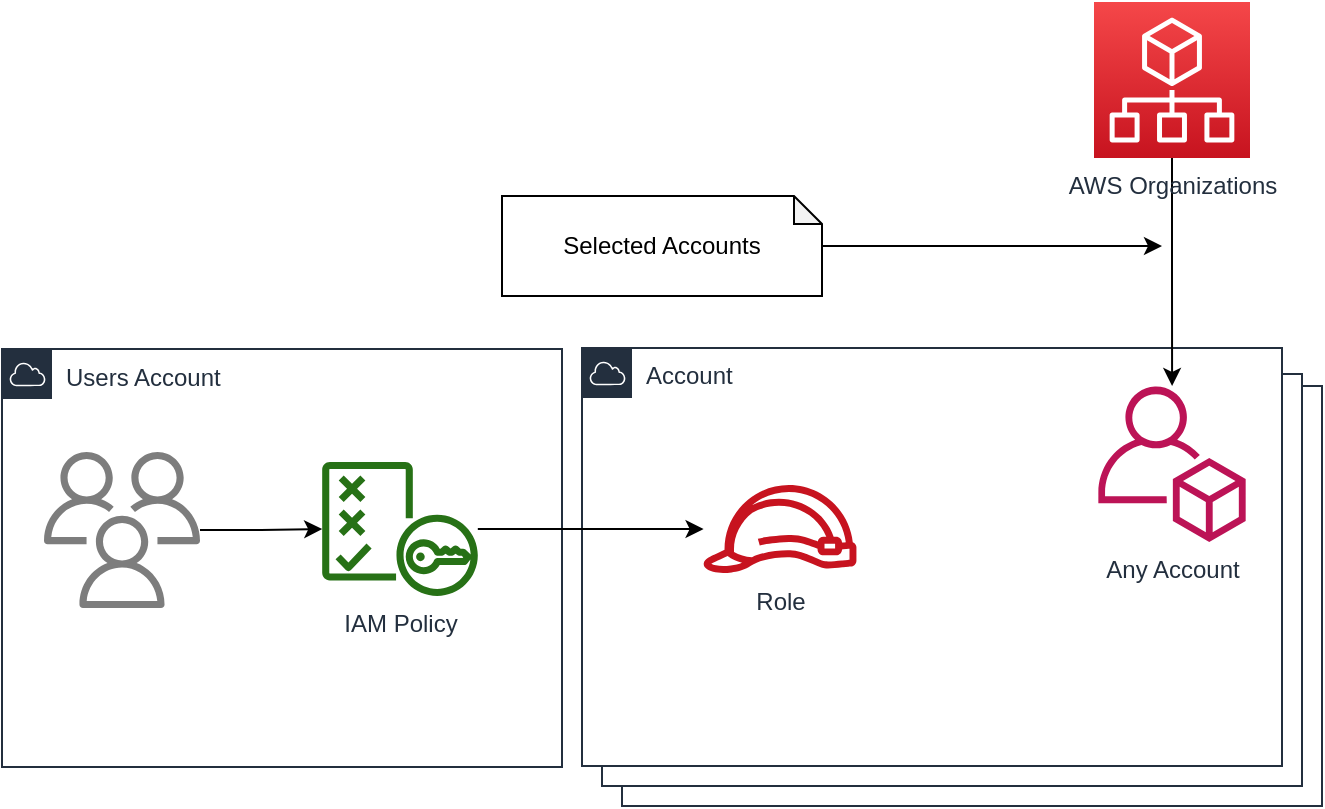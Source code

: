 <mxfile version="12.4.2" type="device" pages="1"><diagram id="2RtYLWlDNWbUnn51Y8WS" name="Page-1"><mxGraphModel dx="1106" dy="784" grid="1" gridSize="10" guides="1" tooltips="1" connect="1" arrows="1" fold="1" page="1" pageScale="1" pageWidth="827" pageHeight="1169" math="0" shadow="0"><root><mxCell id="0"/><mxCell id="1" parent="0"/><mxCell id="QVq7TnH4wLhP89ERpEUg-1" value="Users Account" style="points=[[0,0],[0.25,0],[0.5,0],[0.75,0],[1,0],[1,0.25],[1,0.5],[1,0.75],[1,1],[0.75,1],[0.5,1],[0.25,1],[0,1],[0,0.75],[0,0.5],[0,0.25]];outlineConnect=0;gradientColor=none;html=1;whiteSpace=wrap;fontSize=12;fontStyle=0;shape=mxgraph.aws4.group;grIcon=mxgraph.aws4.group_aws_cloud;strokeColor=#232F3E;fillColor=#ffffff;verticalAlign=top;align=left;spacingLeft=30;fontColor=#232F3E;dashed=0;" parent="1" vertex="1"><mxGeometry x="150" y="201.5" width="280" height="209" as="geometry"/></mxCell><mxCell id="QVq7TnH4wLhP89ERpEUg-2" value="Account" style="points=[[0,0],[0.25,0],[0.5,0],[0.75,0],[1,0],[1,0.25],[1,0.5],[1,0.75],[1,1],[0.75,1],[0.5,1],[0.25,1],[0,1],[0,0.75],[0,0.5],[0,0.25]];outlineConnect=0;gradientColor=none;html=1;whiteSpace=wrap;fontSize=12;fontStyle=0;shape=mxgraph.aws4.group;grIcon=mxgraph.aws4.group_aws_cloud;strokeColor=#232F3E;fillColor=#ffffff;verticalAlign=top;align=left;spacingLeft=30;fontColor=#232F3E;dashed=0;" parent="1" vertex="1"><mxGeometry x="460" y="220" width="350" height="210" as="geometry"/></mxCell><mxCell id="QVq7TnH4wLhP89ERpEUg-3" value="Account" style="points=[[0,0],[0.25,0],[0.5,0],[0.75,0],[1,0],[1,0.25],[1,0.5],[1,0.75],[1,1],[0.75,1],[0.5,1],[0.25,1],[0,1],[0,0.75],[0,0.5],[0,0.25]];outlineConnect=0;gradientColor=none;html=1;whiteSpace=wrap;fontSize=12;fontStyle=0;shape=mxgraph.aws4.group;grIcon=mxgraph.aws4.group_aws_cloud;strokeColor=#232F3E;fillColor=#ffffff;verticalAlign=top;align=left;spacingLeft=30;fontColor=#232F3E;dashed=0;" parent="1" vertex="1"><mxGeometry x="450" y="214" width="350" height="206" as="geometry"/></mxCell><mxCell id="QVq7TnH4wLhP89ERpEUg-4" value="Account" style="points=[[0,0],[0.25,0],[0.5,0],[0.75,0],[1,0],[1,0.25],[1,0.5],[1,0.75],[1,1],[0.75,1],[0.5,1],[0.25,1],[0,1],[0,0.75],[0,0.5],[0,0.25]];outlineConnect=0;gradientColor=none;html=1;whiteSpace=wrap;fontSize=12;fontStyle=0;shape=mxgraph.aws4.group;grIcon=mxgraph.aws4.group_aws_cloud;strokeColor=#232F3E;fillColor=#ffffff;verticalAlign=top;align=left;spacingLeft=30;fontColor=#232F3E;dashed=0;" parent="1" vertex="1"><mxGeometry x="440" y="201" width="350" height="209" as="geometry"/></mxCell><mxCell id="QVq7TnH4wLhP89ERpEUg-5" style="edgeStyle=orthogonalEdgeStyle;rounded=0;orthogonalLoop=1;jettySize=auto;html=1;" parent="1" source="QVq7TnH4wLhP89ERpEUg-7" target="QVq7TnH4wLhP89ERpEUg-6" edge="1"><mxGeometry relative="1" as="geometry"><mxPoint x="358" y="296" as="sourcePoint"/></mxGeometry></mxCell><mxCell id="QVq7TnH4wLhP89ERpEUg-6" value="Any Account" style="outlineConnect=0;fontColor=#232F3E;gradientColor=none;fillColor=#BC1356;strokeColor=none;dashed=0;verticalLabelPosition=bottom;verticalAlign=top;align=center;html=1;fontSize=12;fontStyle=0;aspect=fixed;pointerEvents=1;shape=mxgraph.aws4.organizations_account;" parent="1" vertex="1"><mxGeometry x="698" y="220" width="74" height="78" as="geometry"/></mxCell><mxCell id="QVq7TnH4wLhP89ERpEUg-7" value="AWS Organizations&lt;br&gt;" style="outlineConnect=0;fontColor=#232F3E;gradientColor=#F54749;gradientDirection=north;fillColor=#C7131F;strokeColor=#ffffff;dashed=0;verticalLabelPosition=bottom;verticalAlign=top;align=center;html=1;fontSize=12;fontStyle=0;aspect=fixed;shape=mxgraph.aws4.resourceIcon;resIcon=mxgraph.aws4.organizations;" parent="1" vertex="1"><mxGeometry x="696" y="28" width="78" height="78" as="geometry"/></mxCell><mxCell id="QVq7TnH4wLhP89ERpEUg-8" style="edgeStyle=orthogonalEdgeStyle;rounded=0;orthogonalLoop=1;jettySize=auto;html=1;" parent="1" source="QVq7TnH4wLhP89ERpEUg-9" edge="1"><mxGeometry relative="1" as="geometry"><mxPoint x="730" y="150" as="targetPoint"/></mxGeometry></mxCell><mxCell id="QVq7TnH4wLhP89ERpEUg-9" value="Selected Accounts" style="shape=note;whiteSpace=wrap;html=1;backgroundOutline=1;darkOpacity=0.05;strokeColor=#000000;fillColor=#FFFFFF;size=14;" parent="1" vertex="1"><mxGeometry x="400" y="125" width="160" height="50" as="geometry"/></mxCell><mxCell id="QVq7TnH4wLhP89ERpEUg-25" value="Role" style="outlineConnect=0;fontColor=#232F3E;gradientColor=none;fillColor=#C7131F;strokeColor=none;dashed=0;verticalLabelPosition=bottom;verticalAlign=top;align=center;html=1;fontSize=12;fontStyle=0;aspect=fixed;pointerEvents=1;shape=mxgraph.aws4.role;" parent="1" vertex="1"><mxGeometry x="500" y="269.5" width="78" height="44" as="geometry"/></mxCell><mxCell id="mXaiGfHOkAzMlu5KNLeJ-4" style="edgeStyle=orthogonalEdgeStyle;rounded=0;orthogonalLoop=1;jettySize=auto;html=1;" edge="1" parent="1" source="QVq7TnH4wLhP89ERpEUg-28" target="mXaiGfHOkAzMlu5KNLeJ-1"><mxGeometry relative="1" as="geometry"/></mxCell><mxCell id="QVq7TnH4wLhP89ERpEUg-28" value="" style="outlineConnect=0;fontColor=#232F3E;gradientColor=none;fillColor=#7D7D7D;strokeColor=none;dashed=0;verticalLabelPosition=bottom;verticalAlign=top;align=center;html=1;fontSize=12;fontStyle=0;aspect=fixed;pointerEvents=1;shape=mxgraph.aws4.users;shadow=0;" parent="1" vertex="1"><mxGeometry x="171" y="253" width="78" height="78" as="geometry"/></mxCell><mxCell id="mXaiGfHOkAzMlu5KNLeJ-6" style="edgeStyle=orthogonalEdgeStyle;rounded=0;orthogonalLoop=1;jettySize=auto;html=1;" edge="1" parent="1" source="mXaiGfHOkAzMlu5KNLeJ-1" target="QVq7TnH4wLhP89ERpEUg-25"><mxGeometry relative="1" as="geometry"/></mxCell><mxCell id="mXaiGfHOkAzMlu5KNLeJ-1" value="IAM Policy" style="outlineConnect=0;fontColor=#232F3E;gradientColor=none;fillColor=#277116;strokeColor=none;dashed=0;verticalLabelPosition=bottom;verticalAlign=top;align=center;html=1;fontSize=12;fontStyle=0;aspect=fixed;pointerEvents=1;shape=mxgraph.aws4.policy;" vertex="1" parent="1"><mxGeometry x="310" y="258" width="78" height="67" as="geometry"/></mxCell></root></mxGraphModel></diagram></mxfile>